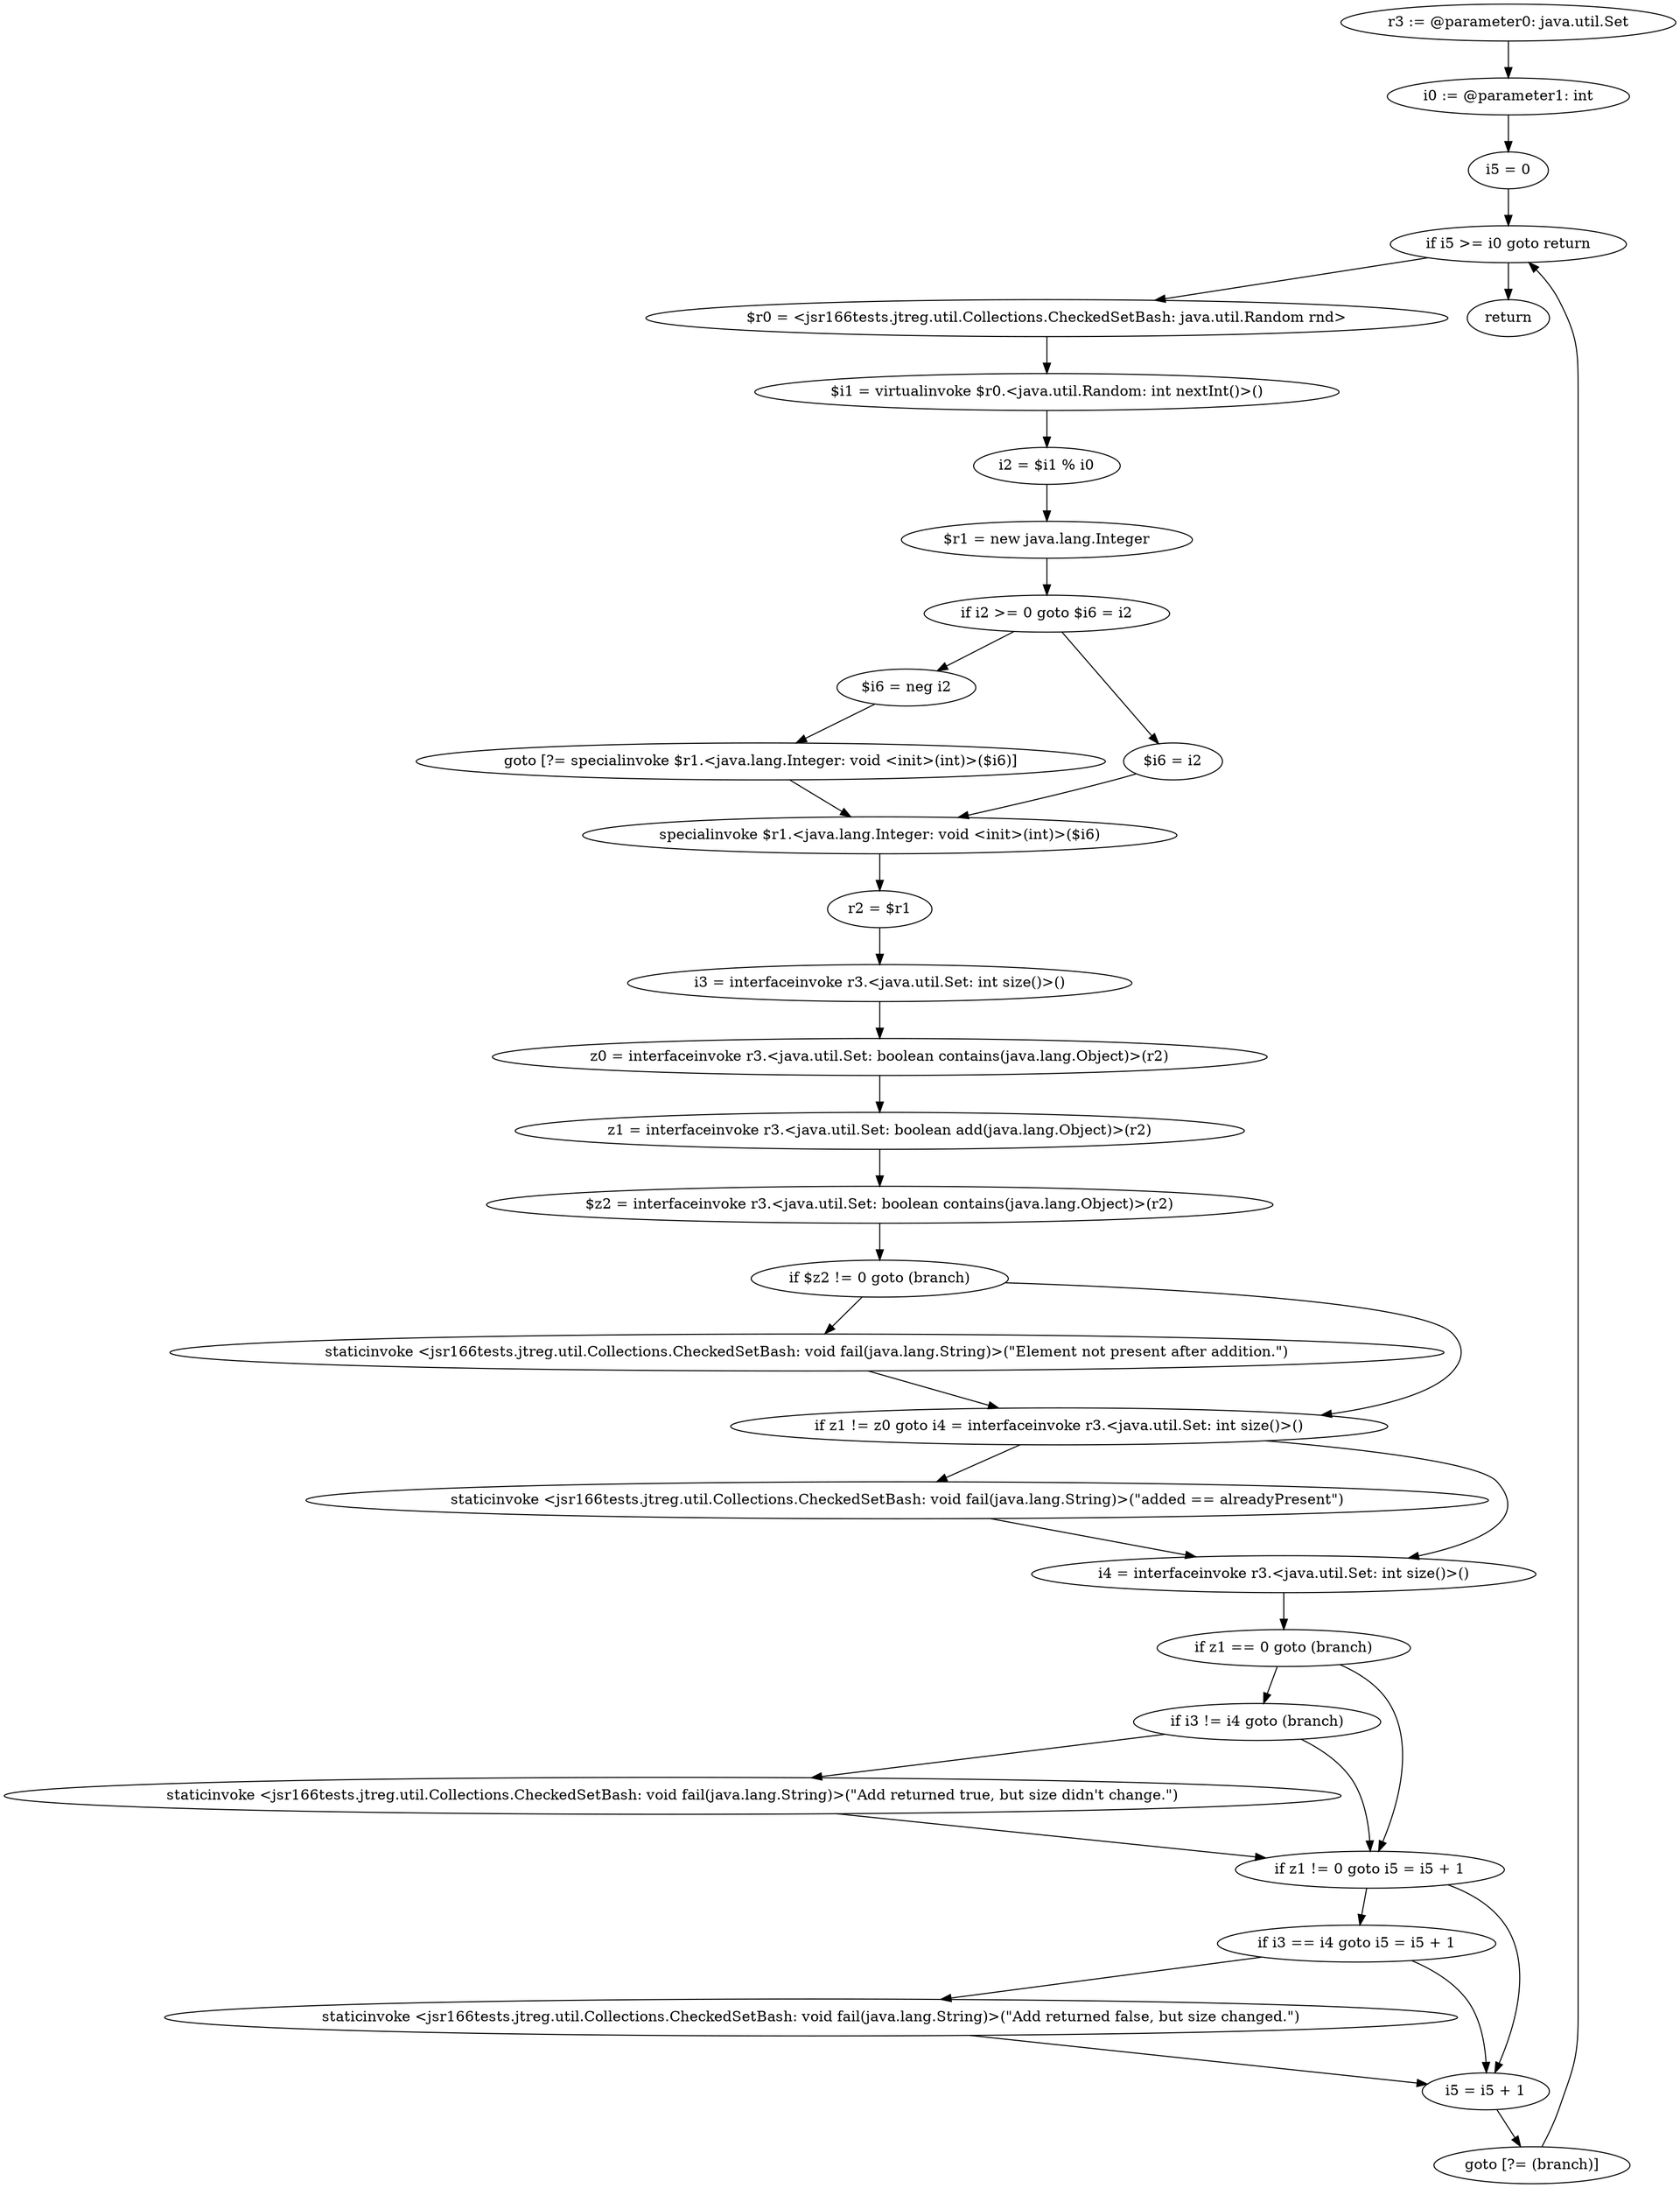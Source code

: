 digraph "unitGraph" {
    "r3 := @parameter0: java.util.Set"
    "i0 := @parameter1: int"
    "i5 = 0"
    "if i5 >= i0 goto return"
    "$r0 = <jsr166tests.jtreg.util.Collections.CheckedSetBash: java.util.Random rnd>"
    "$i1 = virtualinvoke $r0.<java.util.Random: int nextInt()>()"
    "i2 = $i1 % i0"
    "$r1 = new java.lang.Integer"
    "if i2 >= 0 goto $i6 = i2"
    "$i6 = neg i2"
    "goto [?= specialinvoke $r1.<java.lang.Integer: void <init>(int)>($i6)]"
    "$i6 = i2"
    "specialinvoke $r1.<java.lang.Integer: void <init>(int)>($i6)"
    "r2 = $r1"
    "i3 = interfaceinvoke r3.<java.util.Set: int size()>()"
    "z0 = interfaceinvoke r3.<java.util.Set: boolean contains(java.lang.Object)>(r2)"
    "z1 = interfaceinvoke r3.<java.util.Set: boolean add(java.lang.Object)>(r2)"
    "$z2 = interfaceinvoke r3.<java.util.Set: boolean contains(java.lang.Object)>(r2)"
    "if $z2 != 0 goto (branch)"
    "staticinvoke <jsr166tests.jtreg.util.Collections.CheckedSetBash: void fail(java.lang.String)>(\"Element not present after addition.\")"
    "if z1 != z0 goto i4 = interfaceinvoke r3.<java.util.Set: int size()>()"
    "staticinvoke <jsr166tests.jtreg.util.Collections.CheckedSetBash: void fail(java.lang.String)>(\"added == alreadyPresent\")"
    "i4 = interfaceinvoke r3.<java.util.Set: int size()>()"
    "if z1 == 0 goto (branch)"
    "if i3 != i4 goto (branch)"
    "staticinvoke <jsr166tests.jtreg.util.Collections.CheckedSetBash: void fail(java.lang.String)>(\"Add returned true, but size didn\'t change.\")"
    "if z1 != 0 goto i5 = i5 + 1"
    "if i3 == i4 goto i5 = i5 + 1"
    "staticinvoke <jsr166tests.jtreg.util.Collections.CheckedSetBash: void fail(java.lang.String)>(\"Add returned false, but size changed.\")"
    "i5 = i5 + 1"
    "goto [?= (branch)]"
    "return"
    "r3 := @parameter0: java.util.Set"->"i0 := @parameter1: int";
    "i0 := @parameter1: int"->"i5 = 0";
    "i5 = 0"->"if i5 >= i0 goto return";
    "if i5 >= i0 goto return"->"$r0 = <jsr166tests.jtreg.util.Collections.CheckedSetBash: java.util.Random rnd>";
    "if i5 >= i0 goto return"->"return";
    "$r0 = <jsr166tests.jtreg.util.Collections.CheckedSetBash: java.util.Random rnd>"->"$i1 = virtualinvoke $r0.<java.util.Random: int nextInt()>()";
    "$i1 = virtualinvoke $r0.<java.util.Random: int nextInt()>()"->"i2 = $i1 % i0";
    "i2 = $i1 % i0"->"$r1 = new java.lang.Integer";
    "$r1 = new java.lang.Integer"->"if i2 >= 0 goto $i6 = i2";
    "if i2 >= 0 goto $i6 = i2"->"$i6 = neg i2";
    "if i2 >= 0 goto $i6 = i2"->"$i6 = i2";
    "$i6 = neg i2"->"goto [?= specialinvoke $r1.<java.lang.Integer: void <init>(int)>($i6)]";
    "goto [?= specialinvoke $r1.<java.lang.Integer: void <init>(int)>($i6)]"->"specialinvoke $r1.<java.lang.Integer: void <init>(int)>($i6)";
    "$i6 = i2"->"specialinvoke $r1.<java.lang.Integer: void <init>(int)>($i6)";
    "specialinvoke $r1.<java.lang.Integer: void <init>(int)>($i6)"->"r2 = $r1";
    "r2 = $r1"->"i3 = interfaceinvoke r3.<java.util.Set: int size()>()";
    "i3 = interfaceinvoke r3.<java.util.Set: int size()>()"->"z0 = interfaceinvoke r3.<java.util.Set: boolean contains(java.lang.Object)>(r2)";
    "z0 = interfaceinvoke r3.<java.util.Set: boolean contains(java.lang.Object)>(r2)"->"z1 = interfaceinvoke r3.<java.util.Set: boolean add(java.lang.Object)>(r2)";
    "z1 = interfaceinvoke r3.<java.util.Set: boolean add(java.lang.Object)>(r2)"->"$z2 = interfaceinvoke r3.<java.util.Set: boolean contains(java.lang.Object)>(r2)";
    "$z2 = interfaceinvoke r3.<java.util.Set: boolean contains(java.lang.Object)>(r2)"->"if $z2 != 0 goto (branch)";
    "if $z2 != 0 goto (branch)"->"staticinvoke <jsr166tests.jtreg.util.Collections.CheckedSetBash: void fail(java.lang.String)>(\"Element not present after addition.\")";
    "if $z2 != 0 goto (branch)"->"if z1 != z0 goto i4 = interfaceinvoke r3.<java.util.Set: int size()>()";
    "staticinvoke <jsr166tests.jtreg.util.Collections.CheckedSetBash: void fail(java.lang.String)>(\"Element not present after addition.\")"->"if z1 != z0 goto i4 = interfaceinvoke r3.<java.util.Set: int size()>()";
    "if z1 != z0 goto i4 = interfaceinvoke r3.<java.util.Set: int size()>()"->"staticinvoke <jsr166tests.jtreg.util.Collections.CheckedSetBash: void fail(java.lang.String)>(\"added == alreadyPresent\")";
    "if z1 != z0 goto i4 = interfaceinvoke r3.<java.util.Set: int size()>()"->"i4 = interfaceinvoke r3.<java.util.Set: int size()>()";
    "staticinvoke <jsr166tests.jtreg.util.Collections.CheckedSetBash: void fail(java.lang.String)>(\"added == alreadyPresent\")"->"i4 = interfaceinvoke r3.<java.util.Set: int size()>()";
    "i4 = interfaceinvoke r3.<java.util.Set: int size()>()"->"if z1 == 0 goto (branch)";
    "if z1 == 0 goto (branch)"->"if i3 != i4 goto (branch)";
    "if z1 == 0 goto (branch)"->"if z1 != 0 goto i5 = i5 + 1";
    "if i3 != i4 goto (branch)"->"staticinvoke <jsr166tests.jtreg.util.Collections.CheckedSetBash: void fail(java.lang.String)>(\"Add returned true, but size didn\'t change.\")";
    "if i3 != i4 goto (branch)"->"if z1 != 0 goto i5 = i5 + 1";
    "staticinvoke <jsr166tests.jtreg.util.Collections.CheckedSetBash: void fail(java.lang.String)>(\"Add returned true, but size didn\'t change.\")"->"if z1 != 0 goto i5 = i5 + 1";
    "if z1 != 0 goto i5 = i5 + 1"->"if i3 == i4 goto i5 = i5 + 1";
    "if z1 != 0 goto i5 = i5 + 1"->"i5 = i5 + 1";
    "if i3 == i4 goto i5 = i5 + 1"->"staticinvoke <jsr166tests.jtreg.util.Collections.CheckedSetBash: void fail(java.lang.String)>(\"Add returned false, but size changed.\")";
    "if i3 == i4 goto i5 = i5 + 1"->"i5 = i5 + 1";
    "staticinvoke <jsr166tests.jtreg.util.Collections.CheckedSetBash: void fail(java.lang.String)>(\"Add returned false, but size changed.\")"->"i5 = i5 + 1";
    "i5 = i5 + 1"->"goto [?= (branch)]";
    "goto [?= (branch)]"->"if i5 >= i0 goto return";
}
